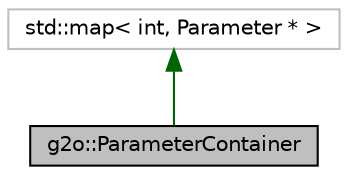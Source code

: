 digraph "g2o::ParameterContainer"
{
  edge [fontname="Helvetica",fontsize="10",labelfontname="Helvetica",labelfontsize="10"];
  node [fontname="Helvetica",fontsize="10",shape=record];
  Node1 [label="g2o::ParameterContainer",height=0.2,width=0.4,color="black", fillcolor="grey75", style="filled", fontcolor="black"];
  Node2 -> Node1 [dir="back",color="darkgreen",fontsize="10",style="solid"];
  Node2 [label="std::map\< int, Parameter * \>",height=0.2,width=0.4,color="grey75", fillcolor="white", style="filled"];
}
